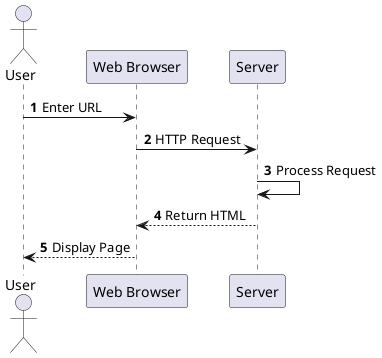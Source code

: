 @startuml
actor User
participant "Web Browser" as Browser
participant Server

autonumber
User -> Browser: Enter URL
Browser -> Server: HTTP Request
Server -> Server: Process Request
Server --> Browser: Return HTML
Browser --> User: Display Page
@enduml

